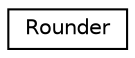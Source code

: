 digraph "Graphical Class Hierarchy"
{
  edge [fontname="Helvetica",fontsize="10",labelfontname="Helvetica",labelfontsize="10"];
  node [fontname="Helvetica",fontsize="10",shape=record];
  rankdir="LR";
  Node0 [label="Rounder",height=0.2,width=0.4,color="black", fillcolor="white", style="filled",URL="$class_rounder.html"];
}
